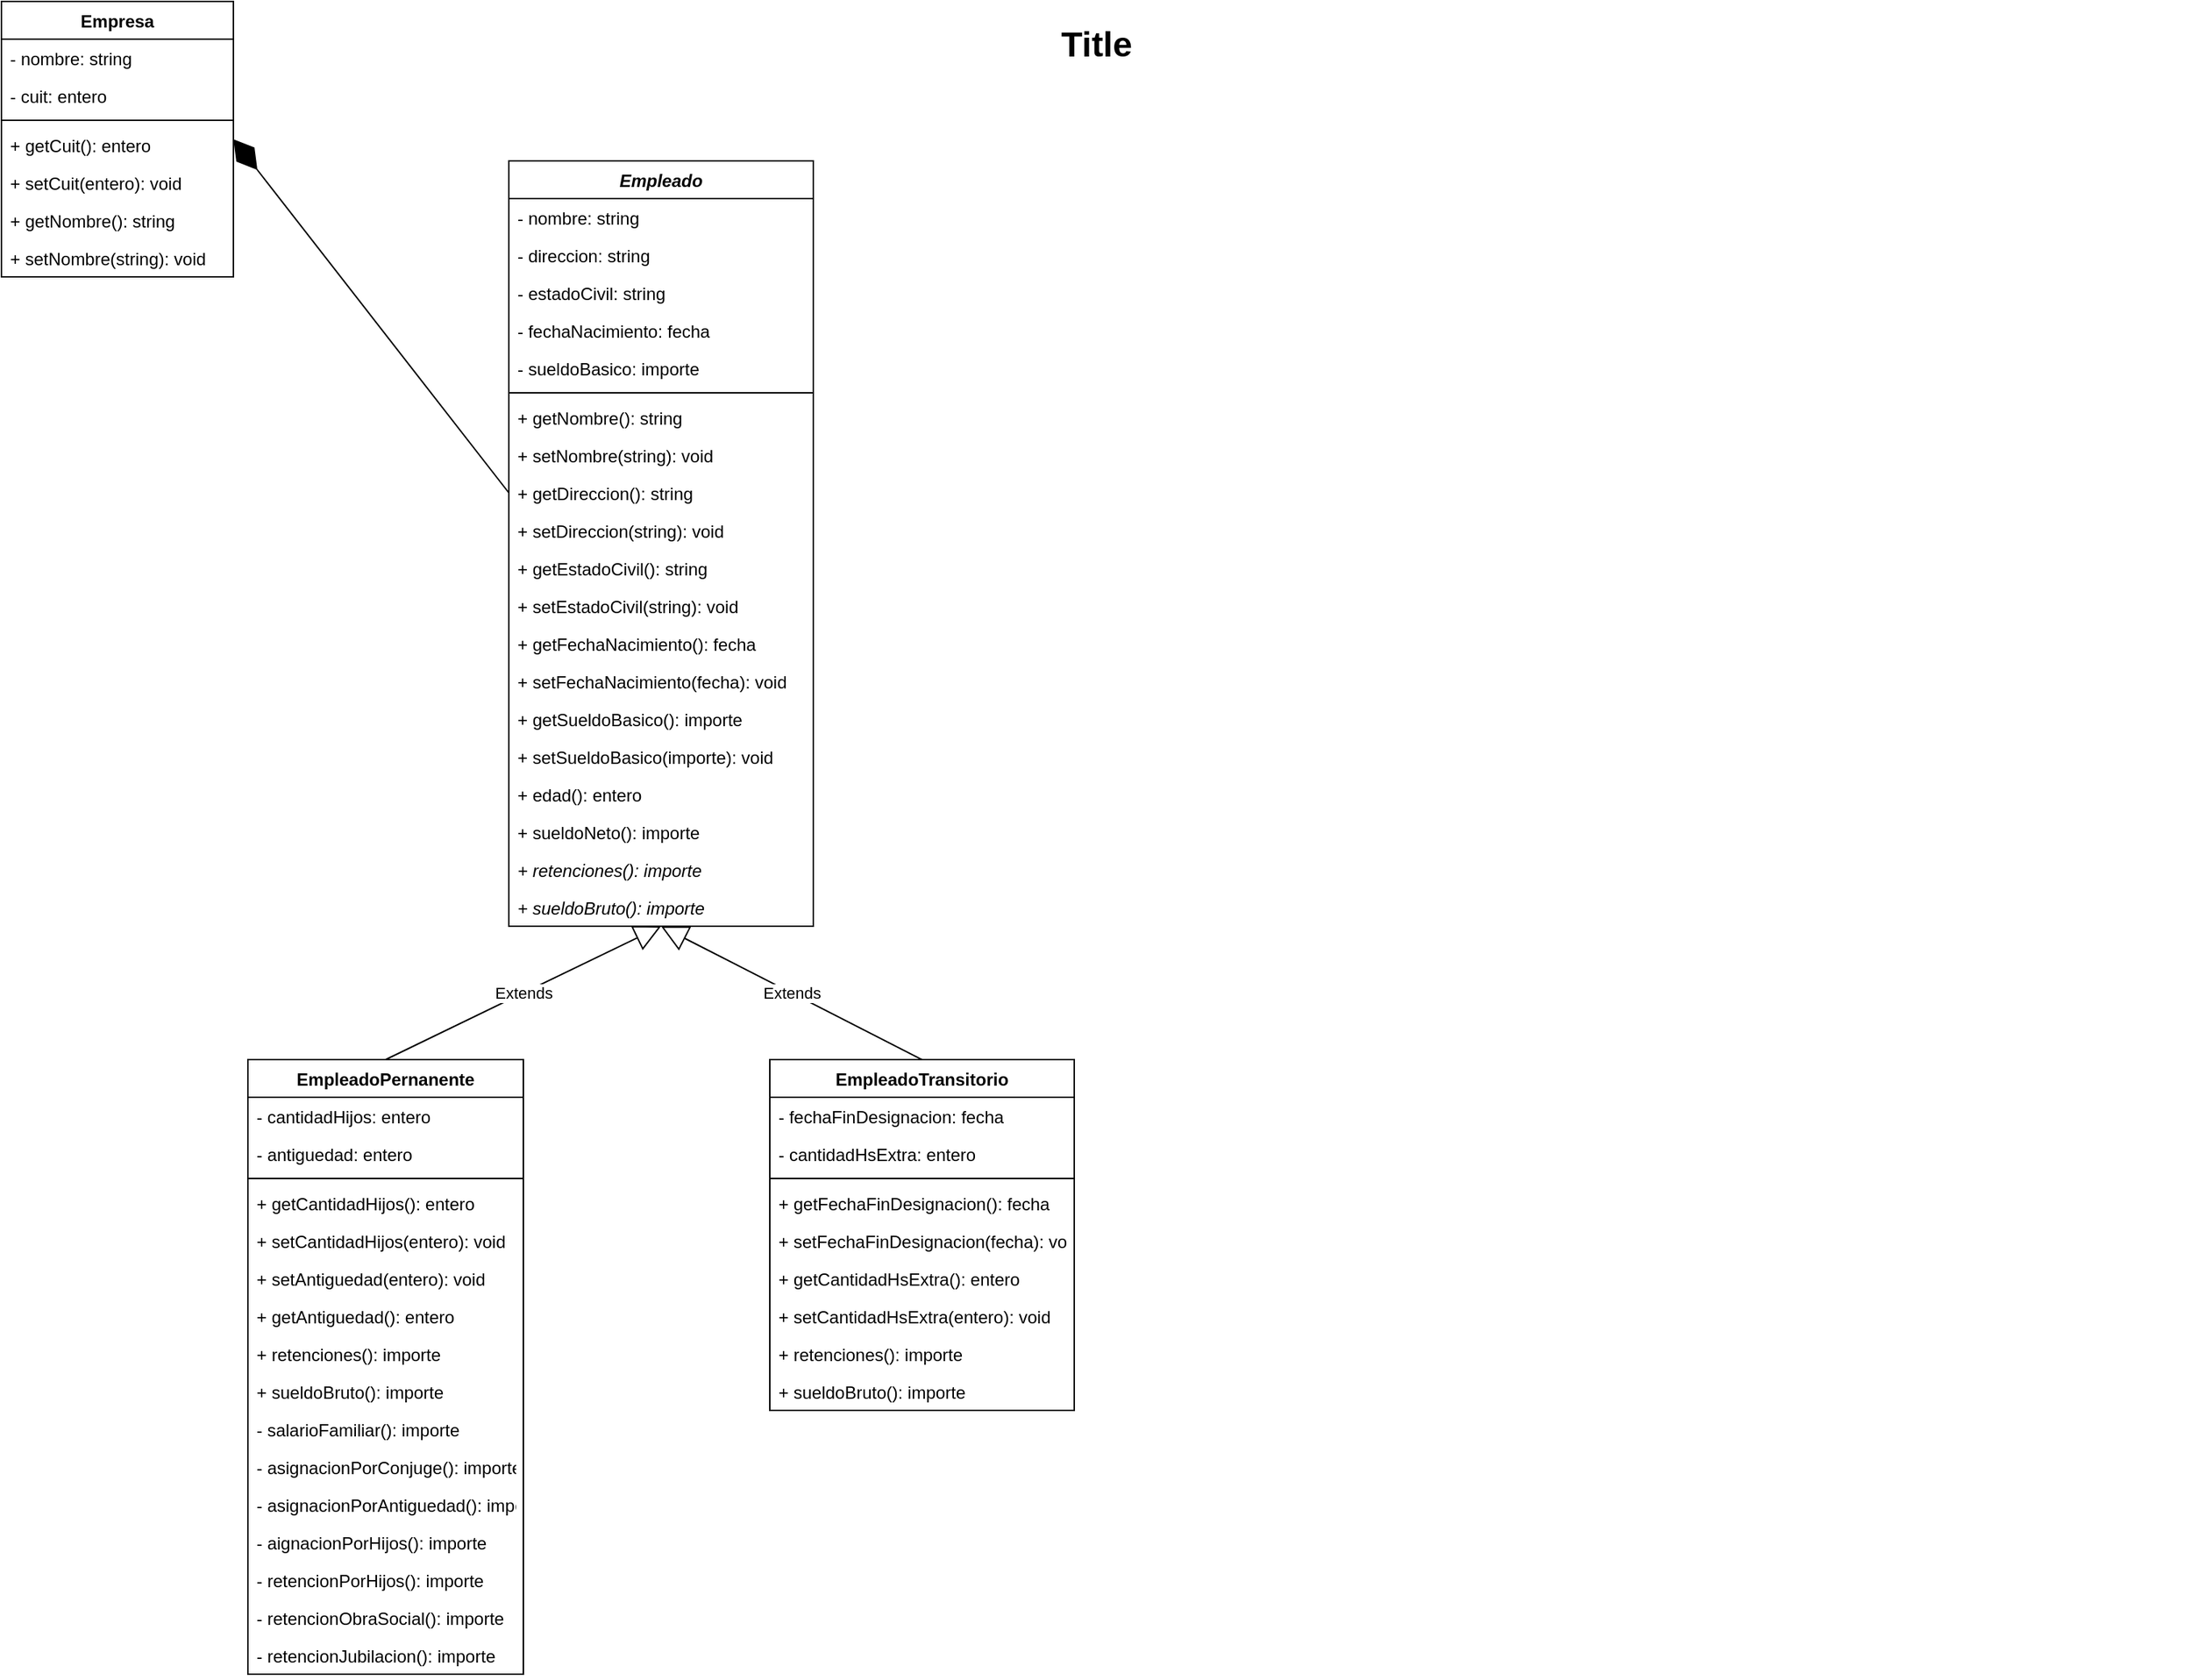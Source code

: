 <mxfile version="14.6.0" type="github">
  <diagram name="Page-1" id="929967ad-93f9-6ef4-fab6-5d389245f69c">
    <mxGraphModel dx="802" dy="735" grid="1" gridSize="10" guides="1" tooltips="1" connect="1" arrows="1" fold="1" page="1" pageScale="1.5" pageWidth="1169" pageHeight="826" background="none" math="0" shadow="0">
      <root>
        <mxCell id="0" style=";html=1;" />
        <mxCell id="1" style=";html=1;" parent="0" />
        <mxCell id="1672d66443f91eb5-23" value="Title" style="text;strokeColor=none;fillColor=none;html=1;fontSize=24;fontStyle=1;verticalAlign=middle;align=center;" parent="1" vertex="1">
          <mxGeometry x="120" y="40" width="1510" height="40" as="geometry" />
        </mxCell>
        <mxCell id="osNf5GHyNzXv8q55_II6-1" value="Empresa" style="swimlane;fontStyle=1;align=center;verticalAlign=top;childLayout=stackLayout;horizontal=1;startSize=26;horizontalStack=0;resizeParent=1;resizeParentMax=0;resizeLast=0;collapsible=1;marginBottom=0;" parent="1" vertex="1">
          <mxGeometry x="120" y="30" width="160" height="190" as="geometry" />
        </mxCell>
        <mxCell id="osNf5GHyNzXv8q55_II6-2" value="- nombre: string" style="text;strokeColor=none;fillColor=none;align=left;verticalAlign=top;spacingLeft=4;spacingRight=4;overflow=hidden;rotatable=0;points=[[0,0.5],[1,0.5]];portConstraint=eastwest;" parent="osNf5GHyNzXv8q55_II6-1" vertex="1">
          <mxGeometry y="26" width="160" height="26" as="geometry" />
        </mxCell>
        <mxCell id="osNf5GHyNzXv8q55_II6-19" value="- cuit: entero" style="text;strokeColor=none;fillColor=none;align=left;verticalAlign=top;spacingLeft=4;spacingRight=4;overflow=hidden;rotatable=0;points=[[0,0.5],[1,0.5]];portConstraint=eastwest;" parent="osNf5GHyNzXv8q55_II6-1" vertex="1">
          <mxGeometry y="52" width="160" height="26" as="geometry" />
        </mxCell>
        <mxCell id="osNf5GHyNzXv8q55_II6-3" value="" style="line;strokeWidth=1;fillColor=none;align=left;verticalAlign=middle;spacingTop=-1;spacingLeft=3;spacingRight=3;rotatable=0;labelPosition=right;points=[];portConstraint=eastwest;" parent="osNf5GHyNzXv8q55_II6-1" vertex="1">
          <mxGeometry y="78" width="160" height="8" as="geometry" />
        </mxCell>
        <mxCell id="osNf5GHyNzXv8q55_II6-21" value="+ getCuit(): entero" style="text;strokeColor=none;fillColor=none;align=left;verticalAlign=top;spacingLeft=4;spacingRight=4;overflow=hidden;rotatable=0;points=[[0,0.5],[1,0.5]];portConstraint=eastwest;" parent="osNf5GHyNzXv8q55_II6-1" vertex="1">
          <mxGeometry y="86" width="160" height="26" as="geometry" />
        </mxCell>
        <mxCell id="osNf5GHyNzXv8q55_II6-23" value="+ setCuit(entero): void" style="text;strokeColor=none;fillColor=none;align=left;verticalAlign=top;spacingLeft=4;spacingRight=4;overflow=hidden;rotatable=0;points=[[0,0.5],[1,0.5]];portConstraint=eastwest;" parent="osNf5GHyNzXv8q55_II6-1" vertex="1">
          <mxGeometry y="112" width="160" height="26" as="geometry" />
        </mxCell>
        <mxCell id="osNf5GHyNzXv8q55_II6-4" value="+ getNombre(): string" style="text;strokeColor=none;fillColor=none;align=left;verticalAlign=top;spacingLeft=4;spacingRight=4;overflow=hidden;rotatable=0;points=[[0,0.5],[1,0.5]];portConstraint=eastwest;" parent="osNf5GHyNzXv8q55_II6-1" vertex="1">
          <mxGeometry y="138" width="160" height="26" as="geometry" />
        </mxCell>
        <mxCell id="osNf5GHyNzXv8q55_II6-22" value="+ setNombre(string): void" style="text;strokeColor=none;fillColor=none;align=left;verticalAlign=top;spacingLeft=4;spacingRight=4;overflow=hidden;rotatable=0;points=[[0,0.5],[1,0.5]];portConstraint=eastwest;" parent="osNf5GHyNzXv8q55_II6-1" vertex="1">
          <mxGeometry y="164" width="160" height="26" as="geometry" />
        </mxCell>
        <mxCell id="osNf5GHyNzXv8q55_II6-5" value="EmpleadoTransitorio" style="swimlane;fontStyle=1;align=center;verticalAlign=top;childLayout=stackLayout;horizontal=1;startSize=26;horizontalStack=0;resizeParent=1;resizeParentMax=0;resizeLast=0;collapsible=1;marginBottom=0;" parent="1" vertex="1">
          <mxGeometry x="650" y="760" width="210" height="242" as="geometry" />
        </mxCell>
        <mxCell id="osNf5GHyNzXv8q55_II6-6" value="- fechaFinDesignacion: fecha" style="text;strokeColor=none;fillColor=none;align=left;verticalAlign=top;spacingLeft=4;spacingRight=4;overflow=hidden;rotatable=0;points=[[0,0.5],[1,0.5]];portConstraint=eastwest;" parent="osNf5GHyNzXv8q55_II6-5" vertex="1">
          <mxGeometry y="26" width="210" height="26" as="geometry" />
        </mxCell>
        <mxCell id="ulKPObqnMk44mbIxAsM4-17" value="- cantidadHsExtra: entero" style="text;strokeColor=none;fillColor=none;align=left;verticalAlign=top;spacingLeft=4;spacingRight=4;overflow=hidden;rotatable=0;points=[[0,0.5],[1,0.5]];portConstraint=eastwest;" vertex="1" parent="osNf5GHyNzXv8q55_II6-5">
          <mxGeometry y="52" width="210" height="26" as="geometry" />
        </mxCell>
        <mxCell id="osNf5GHyNzXv8q55_II6-7" value="" style="line;strokeWidth=1;fillColor=none;align=left;verticalAlign=middle;spacingTop=-1;spacingLeft=3;spacingRight=3;rotatable=0;labelPosition=right;points=[];portConstraint=eastwest;" parent="osNf5GHyNzXv8q55_II6-5" vertex="1">
          <mxGeometry y="78" width="210" height="8" as="geometry" />
        </mxCell>
        <mxCell id="ulKPObqnMk44mbIxAsM4-21" value="+ getFechaFinDesignacion(): fecha" style="text;strokeColor=none;fillColor=none;align=left;verticalAlign=top;spacingLeft=4;spacingRight=4;overflow=hidden;rotatable=0;points=[[0,0.5],[1,0.5]];portConstraint=eastwest;" vertex="1" parent="osNf5GHyNzXv8q55_II6-5">
          <mxGeometry y="86" width="210" height="26" as="geometry" />
        </mxCell>
        <mxCell id="ulKPObqnMk44mbIxAsM4-20" value="+ setFechaFinDesignacion(fecha): void" style="text;strokeColor=none;fillColor=none;align=left;verticalAlign=top;spacingLeft=4;spacingRight=4;overflow=hidden;rotatable=0;points=[[0,0.5],[1,0.5]];portConstraint=eastwest;" vertex="1" parent="osNf5GHyNzXv8q55_II6-5">
          <mxGeometry y="112" width="210" height="26" as="geometry" />
        </mxCell>
        <mxCell id="ulKPObqnMk44mbIxAsM4-18" value="+ getCantidadHsExtra(): entero" style="text;strokeColor=none;fillColor=none;align=left;verticalAlign=top;spacingLeft=4;spacingRight=4;overflow=hidden;rotatable=0;points=[[0,0.5],[1,0.5]];portConstraint=eastwest;" vertex="1" parent="osNf5GHyNzXv8q55_II6-5">
          <mxGeometry y="138" width="210" height="26" as="geometry" />
        </mxCell>
        <mxCell id="ulKPObqnMk44mbIxAsM4-19" value="+ setCantidadHsExtra(entero): void" style="text;strokeColor=none;fillColor=none;align=left;verticalAlign=top;spacingLeft=4;spacingRight=4;overflow=hidden;rotatable=0;points=[[0,0.5],[1,0.5]];portConstraint=eastwest;" vertex="1" parent="osNf5GHyNzXv8q55_II6-5">
          <mxGeometry y="164" width="210" height="26" as="geometry" />
        </mxCell>
        <mxCell id="ulKPObqnMk44mbIxAsM4-28" value="+ retenciones(): importe" style="text;strokeColor=none;fillColor=none;align=left;verticalAlign=top;spacingLeft=4;spacingRight=4;overflow=hidden;rotatable=0;points=[[0,0.5],[1,0.5]];portConstraint=eastwest;fontStyle=0" vertex="1" parent="osNf5GHyNzXv8q55_II6-5">
          <mxGeometry y="190" width="210" height="26" as="geometry" />
        </mxCell>
        <mxCell id="ulKPObqnMk44mbIxAsM4-27" value="+ sueldoBruto(): importe" style="text;strokeColor=none;fillColor=none;align=left;verticalAlign=top;spacingLeft=4;spacingRight=4;overflow=hidden;rotatable=0;points=[[0,0.5],[1,0.5]];portConstraint=eastwest;fontStyle=0" vertex="1" parent="osNf5GHyNzXv8q55_II6-5">
          <mxGeometry y="216" width="210" height="26" as="geometry" />
        </mxCell>
        <mxCell id="osNf5GHyNzXv8q55_II6-9" value="Empleado" style="swimlane;fontStyle=3;align=center;verticalAlign=top;childLayout=stackLayout;horizontal=1;startSize=26;horizontalStack=0;resizeParent=1;resizeParentMax=0;resizeLast=0;collapsible=1;marginBottom=0;" parent="1" vertex="1">
          <mxGeometry x="470" y="140" width="210" height="528" as="geometry">
            <mxRectangle x="420" y="190" width="90" height="26" as="alternateBounds" />
          </mxGeometry>
        </mxCell>
        <mxCell id="osNf5GHyNzXv8q55_II6-10" value="- nombre: string" style="text;strokeColor=none;fillColor=none;align=left;verticalAlign=top;spacingLeft=4;spacingRight=4;overflow=hidden;rotatable=0;points=[[0,0.5],[1,0.5]];portConstraint=eastwest;" parent="osNf5GHyNzXv8q55_II6-9" vertex="1">
          <mxGeometry y="26" width="210" height="26" as="geometry" />
        </mxCell>
        <mxCell id="osNf5GHyNzXv8q55_II6-24" value="- direccion: string" style="text;strokeColor=none;fillColor=none;align=left;verticalAlign=top;spacingLeft=4;spacingRight=4;overflow=hidden;rotatable=0;points=[[0,0.5],[1,0.5]];portConstraint=eastwest;" parent="osNf5GHyNzXv8q55_II6-9" vertex="1">
          <mxGeometry y="52" width="210" height="26" as="geometry" />
        </mxCell>
        <mxCell id="osNf5GHyNzXv8q55_II6-25" value="- estadoCivil: string" style="text;strokeColor=none;fillColor=none;align=left;verticalAlign=top;spacingLeft=4;spacingRight=4;overflow=hidden;rotatable=0;points=[[0,0.5],[1,0.5]];portConstraint=eastwest;" parent="osNf5GHyNzXv8q55_II6-9" vertex="1">
          <mxGeometry y="78" width="210" height="26" as="geometry" />
        </mxCell>
        <mxCell id="osNf5GHyNzXv8q55_II6-28" value="- fechaNacimiento: fecha" style="text;strokeColor=none;fillColor=none;align=left;verticalAlign=top;spacingLeft=4;spacingRight=4;overflow=hidden;rotatable=0;points=[[0,0.5],[1,0.5]];portConstraint=eastwest;" parent="osNf5GHyNzXv8q55_II6-9" vertex="1">
          <mxGeometry y="104" width="210" height="26" as="geometry" />
        </mxCell>
        <mxCell id="osNf5GHyNzXv8q55_II6-27" value="- sueldoBasico: importe" style="text;strokeColor=none;fillColor=none;align=left;verticalAlign=top;spacingLeft=4;spacingRight=4;overflow=hidden;rotatable=0;points=[[0,0.5],[1,0.5]];portConstraint=eastwest;" parent="osNf5GHyNzXv8q55_II6-9" vertex="1">
          <mxGeometry y="130" width="210" height="26" as="geometry" />
        </mxCell>
        <mxCell id="osNf5GHyNzXv8q55_II6-11" value="" style="line;strokeWidth=1;fillColor=none;align=left;verticalAlign=middle;spacingTop=-1;spacingLeft=3;spacingRight=3;rotatable=0;labelPosition=right;points=[];portConstraint=eastwest;" parent="osNf5GHyNzXv8q55_II6-9" vertex="1">
          <mxGeometry y="156" width="210" height="8" as="geometry" />
        </mxCell>
        <mxCell id="osNf5GHyNzXv8q55_II6-12" value="+ getNombre(): string" style="text;strokeColor=none;fillColor=none;align=left;verticalAlign=top;spacingLeft=4;spacingRight=4;overflow=hidden;rotatable=0;points=[[0,0.5],[1,0.5]];portConstraint=eastwest;" parent="osNf5GHyNzXv8q55_II6-9" vertex="1">
          <mxGeometry y="164" width="210" height="26" as="geometry" />
        </mxCell>
        <mxCell id="ulKPObqnMk44mbIxAsM4-7" value="+ setNombre(string): void" style="text;strokeColor=none;fillColor=none;align=left;verticalAlign=top;spacingLeft=4;spacingRight=4;overflow=hidden;rotatable=0;points=[[0,0.5],[1,0.5]];portConstraint=eastwest;" vertex="1" parent="osNf5GHyNzXv8q55_II6-9">
          <mxGeometry y="190" width="210" height="26" as="geometry" />
        </mxCell>
        <mxCell id="ulKPObqnMk44mbIxAsM4-6" value="+ getDireccion(): string" style="text;strokeColor=none;fillColor=none;align=left;verticalAlign=top;spacingLeft=4;spacingRight=4;overflow=hidden;rotatable=0;points=[[0,0.5],[1,0.5]];portConstraint=eastwest;" vertex="1" parent="osNf5GHyNzXv8q55_II6-9">
          <mxGeometry y="216" width="210" height="26" as="geometry" />
        </mxCell>
        <mxCell id="ulKPObqnMk44mbIxAsM4-8" value="+ setDireccion(string): void" style="text;strokeColor=none;fillColor=none;align=left;verticalAlign=top;spacingLeft=4;spacingRight=4;overflow=hidden;rotatable=0;points=[[0,0.5],[1,0.5]];portConstraint=eastwest;" vertex="1" parent="osNf5GHyNzXv8q55_II6-9">
          <mxGeometry y="242" width="210" height="26" as="geometry" />
        </mxCell>
        <mxCell id="ulKPObqnMk44mbIxAsM4-5" value="+ getEstadoCivil(): string" style="text;strokeColor=none;fillColor=none;align=left;verticalAlign=top;spacingLeft=4;spacingRight=4;overflow=hidden;rotatable=0;points=[[0,0.5],[1,0.5]];portConstraint=eastwest;" vertex="1" parent="osNf5GHyNzXv8q55_II6-9">
          <mxGeometry y="268" width="210" height="26" as="geometry" />
        </mxCell>
        <mxCell id="ulKPObqnMk44mbIxAsM4-9" value="+ setEstadoCivil(string): void" style="text;strokeColor=none;fillColor=none;align=left;verticalAlign=top;spacingLeft=4;spacingRight=4;overflow=hidden;rotatable=0;points=[[0,0.5],[1,0.5]];portConstraint=eastwest;" vertex="1" parent="osNf5GHyNzXv8q55_II6-9">
          <mxGeometry y="294" width="210" height="26" as="geometry" />
        </mxCell>
        <mxCell id="ulKPObqnMk44mbIxAsM4-4" value="+ getFechaNacimiento(): fecha" style="text;strokeColor=none;fillColor=none;align=left;verticalAlign=top;spacingLeft=4;spacingRight=4;overflow=hidden;rotatable=0;points=[[0,0.5],[1,0.5]];portConstraint=eastwest;" vertex="1" parent="osNf5GHyNzXv8q55_II6-9">
          <mxGeometry y="320" width="210" height="26" as="geometry" />
        </mxCell>
        <mxCell id="ulKPObqnMk44mbIxAsM4-10" value="+ setFechaNacimiento(fecha): void" style="text;strokeColor=none;fillColor=none;align=left;verticalAlign=top;spacingLeft=4;spacingRight=4;overflow=hidden;rotatable=0;points=[[0,0.5],[1,0.5]];portConstraint=eastwest;" vertex="1" parent="osNf5GHyNzXv8q55_II6-9">
          <mxGeometry y="346" width="210" height="26" as="geometry" />
        </mxCell>
        <mxCell id="ulKPObqnMk44mbIxAsM4-3" value="+ getSueldoBasico(): importe" style="text;strokeColor=none;fillColor=none;align=left;verticalAlign=top;spacingLeft=4;spacingRight=4;overflow=hidden;rotatable=0;points=[[0,0.5],[1,0.5]];portConstraint=eastwest;" vertex="1" parent="osNf5GHyNzXv8q55_II6-9">
          <mxGeometry y="372" width="210" height="26" as="geometry" />
        </mxCell>
        <mxCell id="ulKPObqnMk44mbIxAsM4-11" value="+ setSueldoBasico(importe): void" style="text;strokeColor=none;fillColor=none;align=left;verticalAlign=top;spacingLeft=4;spacingRight=4;overflow=hidden;rotatable=0;points=[[0,0.5],[1,0.5]];portConstraint=eastwest;" vertex="1" parent="osNf5GHyNzXv8q55_II6-9">
          <mxGeometry y="398" width="210" height="26" as="geometry" />
        </mxCell>
        <mxCell id="ulKPObqnMk44mbIxAsM4-2" value="+ edad(): entero" style="text;strokeColor=none;fillColor=none;align=left;verticalAlign=top;spacingLeft=4;spacingRight=4;overflow=hidden;rotatable=0;points=[[0,0.5],[1,0.5]];portConstraint=eastwest;" vertex="1" parent="osNf5GHyNzXv8q55_II6-9">
          <mxGeometry y="424" width="210" height="26" as="geometry" />
        </mxCell>
        <mxCell id="ulKPObqnMk44mbIxAsM4-24" value="+ sueldoNeto(): importe" style="text;strokeColor=none;fillColor=none;align=left;verticalAlign=top;spacingLeft=4;spacingRight=4;overflow=hidden;rotatable=0;points=[[0,0.5],[1,0.5]];portConstraint=eastwest;fontStyle=0" vertex="1" parent="osNf5GHyNzXv8q55_II6-9">
          <mxGeometry y="450" width="210" height="26" as="geometry" />
        </mxCell>
        <mxCell id="ulKPObqnMk44mbIxAsM4-23" value="+ retenciones(): importe" style="text;strokeColor=none;fillColor=none;align=left;verticalAlign=top;spacingLeft=4;spacingRight=4;overflow=hidden;rotatable=0;points=[[0,0.5],[1,0.5]];portConstraint=eastwest;fontStyle=2" vertex="1" parent="osNf5GHyNzXv8q55_II6-9">
          <mxGeometry y="476" width="210" height="26" as="geometry" />
        </mxCell>
        <mxCell id="ulKPObqnMk44mbIxAsM4-22" value="+ sueldoBruto(): importe" style="text;strokeColor=none;fillColor=none;align=left;verticalAlign=top;spacingLeft=4;spacingRight=4;overflow=hidden;rotatable=0;points=[[0,0.5],[1,0.5]];portConstraint=eastwest;fontStyle=2" vertex="1" parent="osNf5GHyNzXv8q55_II6-9">
          <mxGeometry y="502" width="210" height="26" as="geometry" />
        </mxCell>
        <mxCell id="osNf5GHyNzXv8q55_II6-13" value="EmpleadoPernanente" style="swimlane;fontStyle=1;align=center;verticalAlign=top;childLayout=stackLayout;horizontal=1;startSize=26;horizontalStack=0;resizeParent=1;resizeParentMax=0;resizeLast=0;collapsible=1;marginBottom=0;" parent="1" vertex="1">
          <mxGeometry x="290" y="760" width="190" height="424" as="geometry" />
        </mxCell>
        <mxCell id="osNf5GHyNzXv8q55_II6-14" value="- cantidadHijos: entero" style="text;strokeColor=none;fillColor=none;align=left;verticalAlign=top;spacingLeft=4;spacingRight=4;overflow=hidden;rotatable=0;points=[[0,0.5],[1,0.5]];portConstraint=eastwest;" parent="osNf5GHyNzXv8q55_II6-13" vertex="1">
          <mxGeometry y="26" width="190" height="26" as="geometry" />
        </mxCell>
        <mxCell id="ulKPObqnMk44mbIxAsM4-13" value="- antiguedad: entero" style="text;strokeColor=none;fillColor=none;align=left;verticalAlign=top;spacingLeft=4;spacingRight=4;overflow=hidden;rotatable=0;points=[[0,0.5],[1,0.5]];portConstraint=eastwest;" vertex="1" parent="osNf5GHyNzXv8q55_II6-13">
          <mxGeometry y="52" width="190" height="26" as="geometry" />
        </mxCell>
        <mxCell id="osNf5GHyNzXv8q55_II6-15" value="" style="line;strokeWidth=1;fillColor=none;align=left;verticalAlign=middle;spacingTop=-1;spacingLeft=3;spacingRight=3;rotatable=0;labelPosition=right;points=[];portConstraint=eastwest;" parent="osNf5GHyNzXv8q55_II6-13" vertex="1">
          <mxGeometry y="78" width="190" height="8" as="geometry" />
        </mxCell>
        <mxCell id="osNf5GHyNzXv8q55_II6-16" value="+ getCantidadHijos(): entero" style="text;strokeColor=none;fillColor=none;align=left;verticalAlign=top;spacingLeft=4;spacingRight=4;overflow=hidden;rotatable=0;points=[[0,0.5],[1,0.5]];portConstraint=eastwest;" parent="osNf5GHyNzXv8q55_II6-13" vertex="1">
          <mxGeometry y="86" width="190" height="26" as="geometry" />
        </mxCell>
        <mxCell id="ulKPObqnMk44mbIxAsM4-14" value="+ setCantidadHijos(entero): void" style="text;strokeColor=none;fillColor=none;align=left;verticalAlign=top;spacingLeft=4;spacingRight=4;overflow=hidden;rotatable=0;points=[[0,0.5],[1,0.5]];portConstraint=eastwest;" vertex="1" parent="osNf5GHyNzXv8q55_II6-13">
          <mxGeometry y="112" width="190" height="26" as="geometry" />
        </mxCell>
        <mxCell id="ulKPObqnMk44mbIxAsM4-16" value="+ setAntiguedad(entero): void" style="text;strokeColor=none;fillColor=none;align=left;verticalAlign=top;spacingLeft=4;spacingRight=4;overflow=hidden;rotatable=0;points=[[0,0.5],[1,0.5]];portConstraint=eastwest;" vertex="1" parent="osNf5GHyNzXv8q55_II6-13">
          <mxGeometry y="138" width="190" height="26" as="geometry" />
        </mxCell>
        <mxCell id="ulKPObqnMk44mbIxAsM4-15" value="+ getAntiguedad(): entero" style="text;strokeColor=none;fillColor=none;align=left;verticalAlign=top;spacingLeft=4;spacingRight=4;overflow=hidden;rotatable=0;points=[[0,0.5],[1,0.5]];portConstraint=eastwest;" vertex="1" parent="osNf5GHyNzXv8q55_II6-13">
          <mxGeometry y="164" width="190" height="26" as="geometry" />
        </mxCell>
        <mxCell id="ulKPObqnMk44mbIxAsM4-26" value="+ retenciones(): importe" style="text;strokeColor=none;fillColor=none;align=left;verticalAlign=top;spacingLeft=4;spacingRight=4;overflow=hidden;rotatable=0;points=[[0,0.5],[1,0.5]];portConstraint=eastwest;fontStyle=0" vertex="1" parent="osNf5GHyNzXv8q55_II6-13">
          <mxGeometry y="190" width="190" height="26" as="geometry" />
        </mxCell>
        <mxCell id="ulKPObqnMk44mbIxAsM4-25" value="+ sueldoBruto(): importe" style="text;strokeColor=none;fillColor=none;align=left;verticalAlign=top;spacingLeft=4;spacingRight=4;overflow=hidden;rotatable=0;points=[[0,0.5],[1,0.5]];portConstraint=eastwest;fontStyle=0" vertex="1" parent="osNf5GHyNzXv8q55_II6-13">
          <mxGeometry y="216" width="190" height="26" as="geometry" />
        </mxCell>
        <mxCell id="ulKPObqnMk44mbIxAsM4-29" value="- salarioFamiliar(): importe" style="text;strokeColor=none;fillColor=none;align=left;verticalAlign=top;spacingLeft=4;spacingRight=4;overflow=hidden;rotatable=0;points=[[0,0.5],[1,0.5]];portConstraint=eastwest;fontStyle=0" vertex="1" parent="osNf5GHyNzXv8q55_II6-13">
          <mxGeometry y="242" width="190" height="26" as="geometry" />
        </mxCell>
        <mxCell id="ulKPObqnMk44mbIxAsM4-30" value="- asignacionPorConjuge(): importe" style="text;strokeColor=none;fillColor=none;align=left;verticalAlign=top;spacingLeft=4;spacingRight=4;overflow=hidden;rotatable=0;points=[[0,0.5],[1,0.5]];portConstraint=eastwest;fontStyle=0" vertex="1" parent="osNf5GHyNzXv8q55_II6-13">
          <mxGeometry y="268" width="190" height="26" as="geometry" />
        </mxCell>
        <mxCell id="ulKPObqnMk44mbIxAsM4-32" value="- asignacionPorAntiguedad(): importe" style="text;strokeColor=none;fillColor=none;align=left;verticalAlign=top;spacingLeft=4;spacingRight=4;overflow=hidden;rotatable=0;points=[[0,0.5],[1,0.5]];portConstraint=eastwest;fontStyle=0" vertex="1" parent="osNf5GHyNzXv8q55_II6-13">
          <mxGeometry y="294" width="190" height="26" as="geometry" />
        </mxCell>
        <mxCell id="ulKPObqnMk44mbIxAsM4-31" value="- aignacionPorHijos(): importe" style="text;strokeColor=none;fillColor=none;align=left;verticalAlign=top;spacingLeft=4;spacingRight=4;overflow=hidden;rotatable=0;points=[[0,0.5],[1,0.5]];portConstraint=eastwest;fontStyle=0" vertex="1" parent="osNf5GHyNzXv8q55_II6-13">
          <mxGeometry y="320" width="190" height="26" as="geometry" />
        </mxCell>
        <mxCell id="ulKPObqnMk44mbIxAsM4-33" value="- retencionPorHijos(): importe" style="text;strokeColor=none;fillColor=none;align=left;verticalAlign=top;spacingLeft=4;spacingRight=4;overflow=hidden;rotatable=0;points=[[0,0.5],[1,0.5]];portConstraint=eastwest;fontStyle=0" vertex="1" parent="osNf5GHyNzXv8q55_II6-13">
          <mxGeometry y="346" width="190" height="26" as="geometry" />
        </mxCell>
        <mxCell id="ulKPObqnMk44mbIxAsM4-34" value="- retencionObraSocial(): importe" style="text;strokeColor=none;fillColor=none;align=left;verticalAlign=top;spacingLeft=4;spacingRight=4;overflow=hidden;rotatable=0;points=[[0,0.5],[1,0.5]];portConstraint=eastwest;fontStyle=0" vertex="1" parent="osNf5GHyNzXv8q55_II6-13">
          <mxGeometry y="372" width="190" height="26" as="geometry" />
        </mxCell>
        <mxCell id="ulKPObqnMk44mbIxAsM4-35" value="- retencionJubilacion(): importe" style="text;strokeColor=none;fillColor=none;align=left;verticalAlign=top;spacingLeft=4;spacingRight=4;overflow=hidden;rotatable=0;points=[[0,0.5],[1,0.5]];portConstraint=eastwest;fontStyle=0" vertex="1" parent="osNf5GHyNzXv8q55_II6-13">
          <mxGeometry y="398" width="190" height="26" as="geometry" />
        </mxCell>
        <mxCell id="osNf5GHyNzXv8q55_II6-17" value="Extends" style="endArrow=block;endSize=16;endFill=0;html=1;exitX=0.5;exitY=0;exitDx=0;exitDy=0;entryX=0.5;entryY=1;entryDx=0;entryDy=0;" parent="1" source="osNf5GHyNzXv8q55_II6-13" target="osNf5GHyNzXv8q55_II6-9" edge="1">
          <mxGeometry width="160" relative="1" as="geometry">
            <mxPoint x="260" y="380" as="sourcePoint" />
            <mxPoint x="420" y="380" as="targetPoint" />
          </mxGeometry>
        </mxCell>
        <mxCell id="osNf5GHyNzXv8q55_II6-18" value="Extends" style="endArrow=block;endSize=16;endFill=0;html=1;exitX=0.5;exitY=0;exitDx=0;exitDy=0;entryX=0.5;entryY=1;entryDx=0;entryDy=0;" parent="1" source="osNf5GHyNzXv8q55_II6-5" target="osNf5GHyNzXv8q55_II6-9" edge="1">
          <mxGeometry width="160" relative="1" as="geometry">
            <mxPoint x="260" y="380" as="sourcePoint" />
            <mxPoint x="460" y="320" as="targetPoint" />
          </mxGeometry>
        </mxCell>
        <mxCell id="osNf5GHyNzXv8q55_II6-20" value="" style="endArrow=diamondThin;endFill=1;endSize=24;html=1;entryX=1;entryY=0.5;entryDx=0;entryDy=0;exitX=0;exitY=0.5;exitDx=0;exitDy=0;" parent="1" source="ulKPObqnMk44mbIxAsM4-6" target="osNf5GHyNzXv8q55_II6-1" edge="1">
          <mxGeometry width="160" relative="1" as="geometry">
            <mxPoint x="330" y="380" as="sourcePoint" />
            <mxPoint x="490" y="380" as="targetPoint" />
          </mxGeometry>
        </mxCell>
      </root>
    </mxGraphModel>
  </diagram>
</mxfile>
